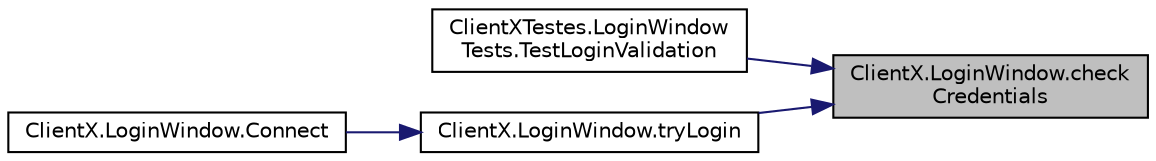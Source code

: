 digraph "ClientX.LoginWindow.checkCredentials"
{
 // INTERACTIVE_SVG=YES
 // LATEX_PDF_SIZE
  edge [fontname="Helvetica",fontsize="10",labelfontname="Helvetica",labelfontsize="10"];
  node [fontname="Helvetica",fontsize="10",shape=record];
  rankdir="RL";
  Node1 [label="ClientX.LoginWindow.check\lCredentials",height=0.2,width=0.4,color="black", fillcolor="grey75", style="filled", fontcolor="black",tooltip="Walidacja poprawności danych logowania"];
  Node1 -> Node2 [dir="back",color="midnightblue",fontsize="10",style="solid",fontname="Helvetica"];
  Node2 [label="ClientXTestes.LoginWindow\lTests.TestLoginValidation",height=0.2,width=0.4,color="black", fillcolor="white", style="filled",URL="$class_client_x_testes_1_1_login_window_tests.html#ab19d20760b377d65dd103955780bb1d8",tooltip=" "];
  Node1 -> Node3 [dir="back",color="midnightblue",fontsize="10",style="solid",fontname="Helvetica"];
  Node3 [label="ClientX.LoginWindow.tryLogin",height=0.2,width=0.4,color="black", fillcolor="white", style="filled",URL="$class_client_x_1_1_login_window.html#a05d761f1af7ca2d5245fda4368a0bf11",tooltip="Funkcja sprawdza czy oba pola logowania są wypełnione i zwraca komunikat do użytkownika,..."];
  Node3 -> Node4 [dir="back",color="midnightblue",fontsize="10",style="solid",fontname="Helvetica"];
  Node4 [label="ClientX.LoginWindow.Connect",height=0.2,width=0.4,color="black", fillcolor="white", style="filled",URL="$class_client_x_1_1_login_window.html#a56e07d67f26b1c9c7eef39ea31313946",tooltip=" "];
}
